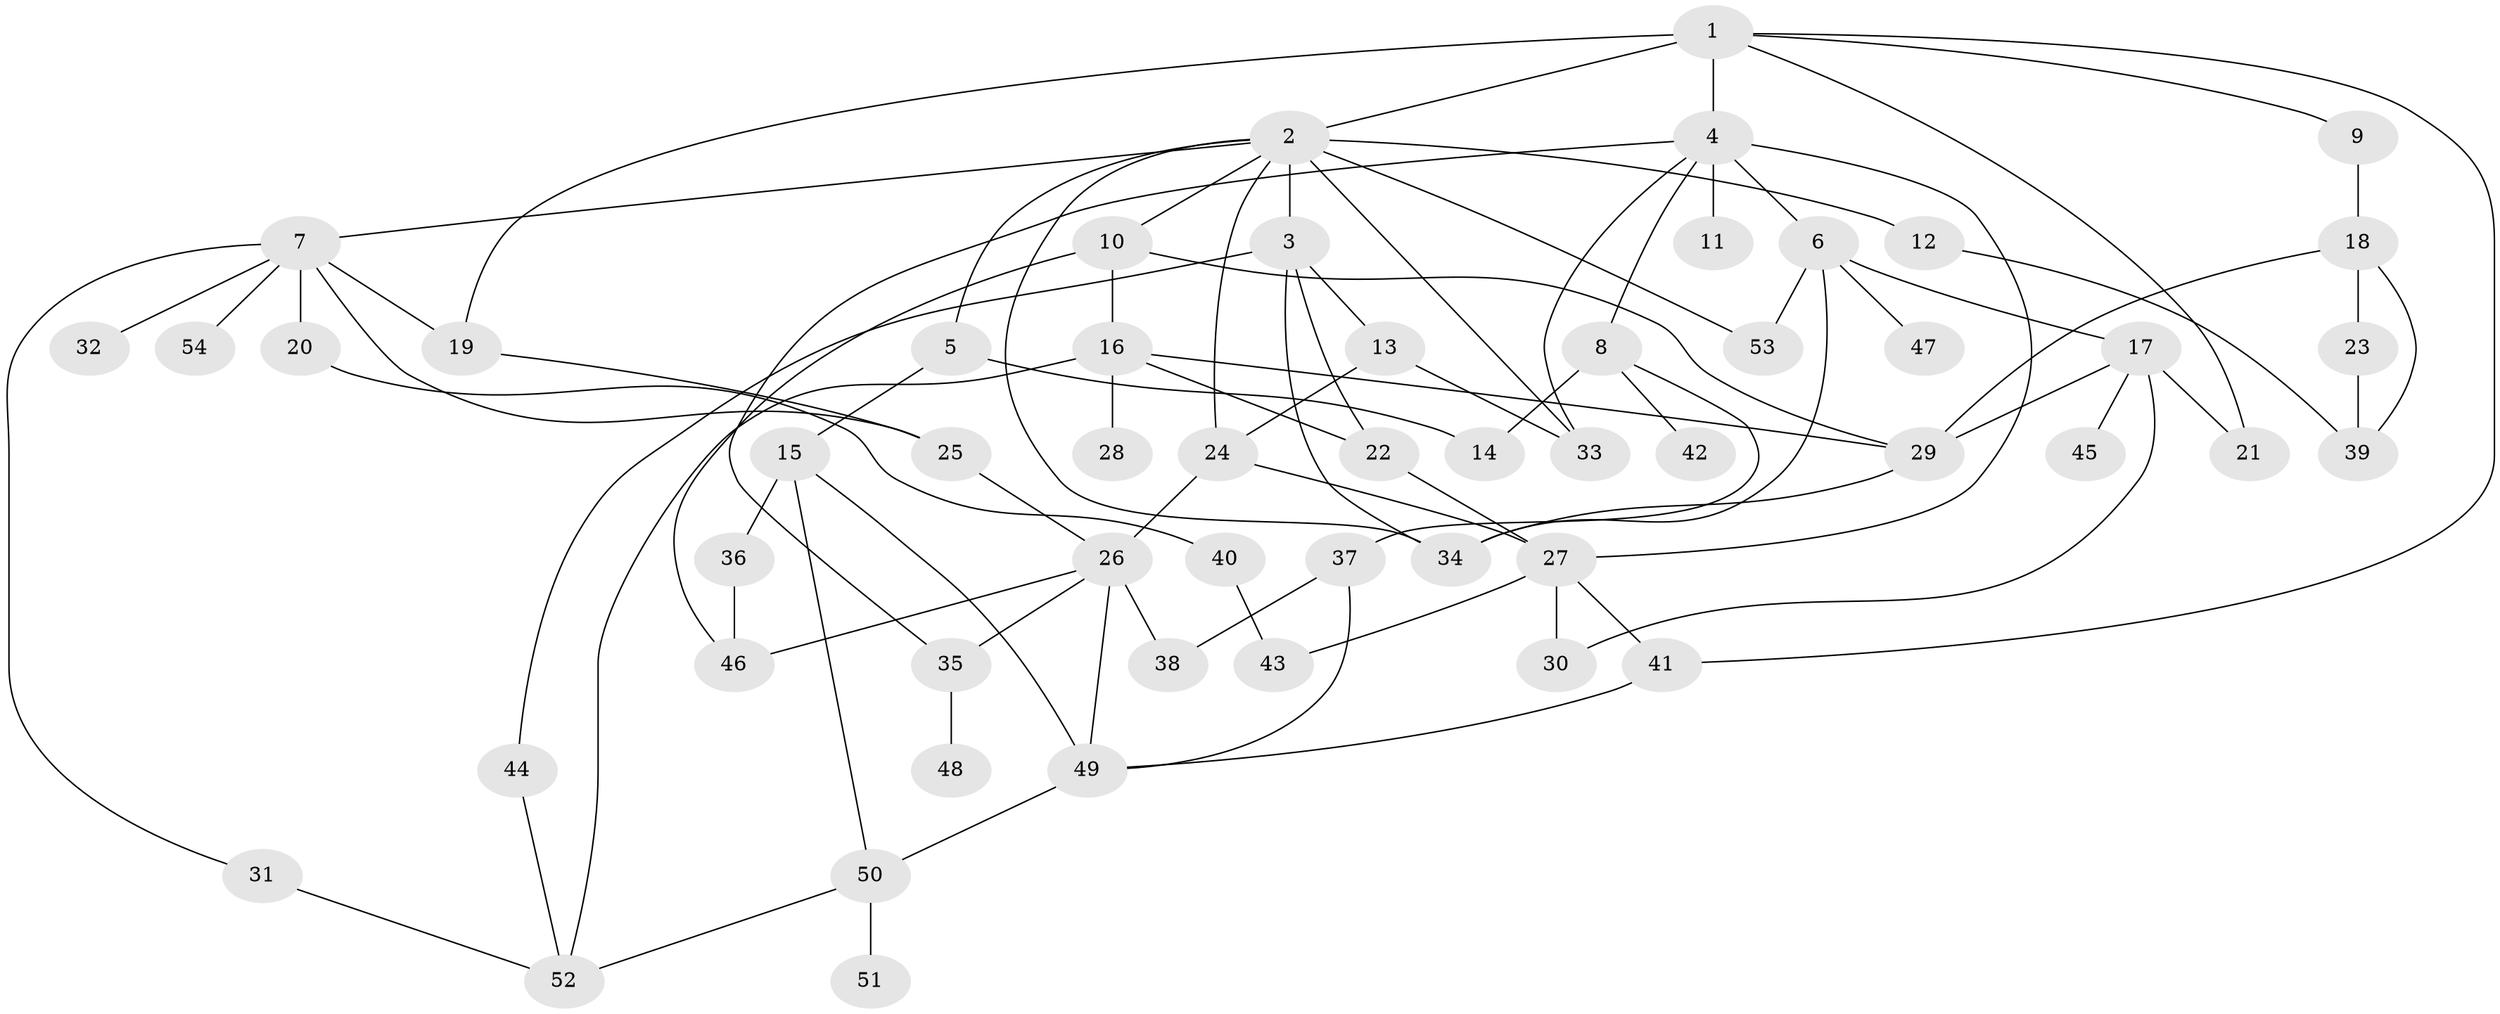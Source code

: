 // original degree distribution, {5: 0.06481481481481481, 11: 0.009259259259259259, 9: 0.009259259259259259, 2: 0.35185185185185186, 3: 0.2222222222222222, 4: 0.10185185185185185, 8: 0.009259259259259259, 1: 0.21296296296296297, 6: 0.018518518518518517}
// Generated by graph-tools (version 1.1) at 2025/34/03/09/25 02:34:33]
// undirected, 54 vertices, 87 edges
graph export_dot {
graph [start="1"]
  node [color=gray90,style=filled];
  1;
  2;
  3;
  4;
  5;
  6;
  7;
  8;
  9;
  10;
  11;
  12;
  13;
  14;
  15;
  16;
  17;
  18;
  19;
  20;
  21;
  22;
  23;
  24;
  25;
  26;
  27;
  28;
  29;
  30;
  31;
  32;
  33;
  34;
  35;
  36;
  37;
  38;
  39;
  40;
  41;
  42;
  43;
  44;
  45;
  46;
  47;
  48;
  49;
  50;
  51;
  52;
  53;
  54;
  1 -- 2 [weight=2.0];
  1 -- 4 [weight=1.0];
  1 -- 9 [weight=1.0];
  1 -- 19 [weight=1.0];
  1 -- 21 [weight=1.0];
  1 -- 41 [weight=1.0];
  2 -- 3 [weight=1.0];
  2 -- 5 [weight=1.0];
  2 -- 7 [weight=1.0];
  2 -- 10 [weight=1.0];
  2 -- 12 [weight=1.0];
  2 -- 24 [weight=1.0];
  2 -- 33 [weight=1.0];
  2 -- 34 [weight=1.0];
  2 -- 53 [weight=1.0];
  3 -- 13 [weight=1.0];
  3 -- 22 [weight=1.0];
  3 -- 34 [weight=1.0];
  3 -- 44 [weight=1.0];
  4 -- 6 [weight=2.0];
  4 -- 8 [weight=1.0];
  4 -- 11 [weight=1.0];
  4 -- 27 [weight=1.0];
  4 -- 33 [weight=1.0];
  4 -- 35 [weight=1.0];
  5 -- 14 [weight=1.0];
  5 -- 15 [weight=1.0];
  6 -- 17 [weight=1.0];
  6 -- 34 [weight=1.0];
  6 -- 47 [weight=1.0];
  6 -- 53 [weight=1.0];
  7 -- 19 [weight=1.0];
  7 -- 20 [weight=1.0];
  7 -- 25 [weight=1.0];
  7 -- 31 [weight=1.0];
  7 -- 32 [weight=1.0];
  7 -- 54 [weight=1.0];
  8 -- 14 [weight=1.0];
  8 -- 37 [weight=1.0];
  8 -- 42 [weight=1.0];
  9 -- 18 [weight=1.0];
  10 -- 16 [weight=1.0];
  10 -- 29 [weight=1.0];
  10 -- 46 [weight=1.0];
  12 -- 39 [weight=1.0];
  13 -- 24 [weight=1.0];
  13 -- 33 [weight=1.0];
  15 -- 36 [weight=1.0];
  15 -- 49 [weight=1.0];
  15 -- 50 [weight=1.0];
  16 -- 22 [weight=1.0];
  16 -- 28 [weight=3.0];
  16 -- 29 [weight=1.0];
  16 -- 52 [weight=1.0];
  17 -- 21 [weight=1.0];
  17 -- 29 [weight=1.0];
  17 -- 30 [weight=1.0];
  17 -- 45 [weight=1.0];
  18 -- 23 [weight=1.0];
  18 -- 29 [weight=1.0];
  18 -- 39 [weight=1.0];
  19 -- 25 [weight=1.0];
  20 -- 40 [weight=1.0];
  22 -- 27 [weight=1.0];
  23 -- 39 [weight=1.0];
  24 -- 26 [weight=2.0];
  24 -- 27 [weight=1.0];
  25 -- 26 [weight=1.0];
  26 -- 35 [weight=1.0];
  26 -- 38 [weight=1.0];
  26 -- 46 [weight=1.0];
  26 -- 49 [weight=1.0];
  27 -- 30 [weight=1.0];
  27 -- 41 [weight=1.0];
  27 -- 43 [weight=1.0];
  29 -- 34 [weight=1.0];
  31 -- 52 [weight=1.0];
  35 -- 48 [weight=1.0];
  36 -- 46 [weight=1.0];
  37 -- 38 [weight=1.0];
  37 -- 49 [weight=1.0];
  40 -- 43 [weight=1.0];
  41 -- 49 [weight=1.0];
  44 -- 52 [weight=1.0];
  49 -- 50 [weight=1.0];
  50 -- 51 [weight=1.0];
  50 -- 52 [weight=1.0];
}
